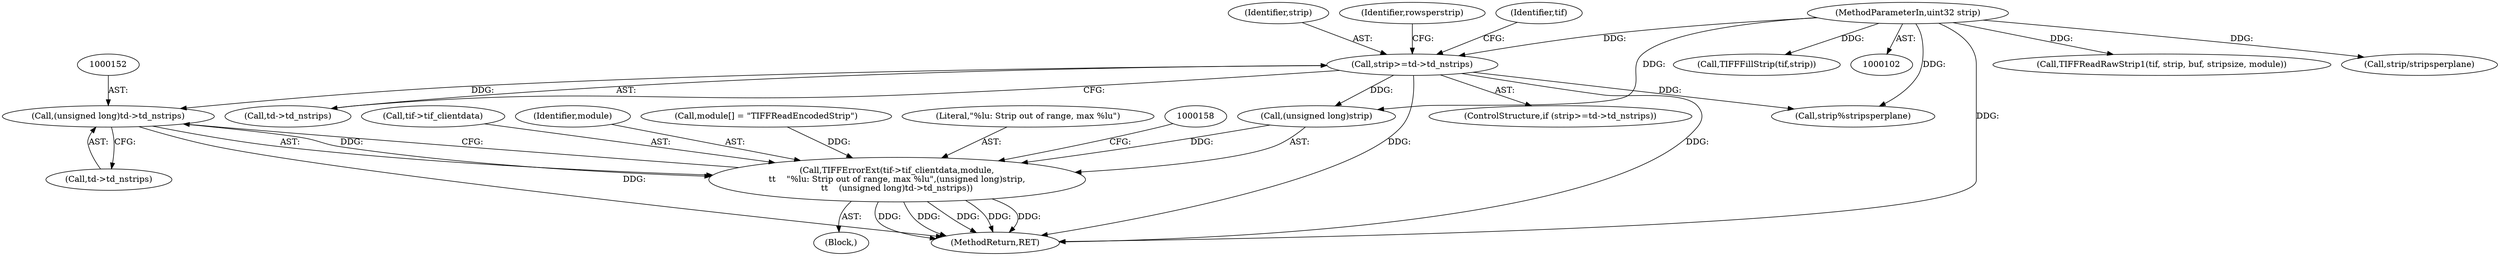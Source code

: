 digraph "0_libtiff_438274f938e046d33cb0e1230b41da32ffe223e1@pointer" {
"1000151" [label="(Call,(unsigned long)td->td_nstrips)"];
"1000136" [label="(Call,strip>=td->td_nstrips)"];
"1000104" [label="(MethodParameterIn,uint32 strip)"];
"1000142" [label="(Call,TIFFErrorExt(tif->tif_clientdata,module,\n\t\t    \"%lu: Strip out of range, max %lu\",(unsigned long)strip,\n\t\t    (unsigned long)td->td_nstrips))"];
"1000153" [label="(Call,td->td_nstrips)"];
"1000143" [label="(Call,tif->tif_clientdata)"];
"1000146" [label="(Identifier,module)"];
"1000148" [label="(Call,(unsigned long)strip)"];
"1000104" [label="(MethodParameterIn,uint32 strip)"];
"1000262" [label="(Call,TIFFReadRawStrip1(tif, strip, buf, stripsize, module))"];
"1000197" [label="(Call,strip/stripsperplane)"];
"1000151" [label="(Call,(unsigned long)td->td_nstrips)"];
"1000142" [label="(Call,TIFFErrorExt(tif->tif_clientdata,module,\n\t\t    \"%lu: Strip out of range, max %lu\",(unsigned long)strip,\n\t\t    (unsigned long)td->td_nstrips))"];
"1000190" [label="(Call,strip%stripsperplane)"];
"1000135" [label="(ControlStructure,if (strip>=td->td_nstrips))"];
"1000136" [label="(Call,strip>=td->td_nstrips)"];
"1000137" [label="(Identifier,strip)"];
"1000314" [label="(Call,TIFFFillStrip(tif,strip))"];
"1000341" [label="(MethodReturn,RET)"];
"1000141" [label="(Block,)"];
"1000162" [label="(Identifier,rowsperstrip)"];
"1000109" [label="(Call,module[] = \"TIFFReadEncodedStrip\")"];
"1000138" [label="(Call,td->td_nstrips)"];
"1000147" [label="(Literal,\"%lu: Strip out of range, max %lu\")"];
"1000144" [label="(Identifier,tif)"];
"1000151" -> "1000142"  [label="AST: "];
"1000151" -> "1000153"  [label="CFG: "];
"1000152" -> "1000151"  [label="AST: "];
"1000153" -> "1000151"  [label="AST: "];
"1000142" -> "1000151"  [label="CFG: "];
"1000151" -> "1000341"  [label="DDG: "];
"1000151" -> "1000142"  [label="DDG: "];
"1000136" -> "1000151"  [label="DDG: "];
"1000136" -> "1000135"  [label="AST: "];
"1000136" -> "1000138"  [label="CFG: "];
"1000137" -> "1000136"  [label="AST: "];
"1000138" -> "1000136"  [label="AST: "];
"1000144" -> "1000136"  [label="CFG: "];
"1000162" -> "1000136"  [label="CFG: "];
"1000136" -> "1000341"  [label="DDG: "];
"1000136" -> "1000341"  [label="DDG: "];
"1000104" -> "1000136"  [label="DDG: "];
"1000136" -> "1000148"  [label="DDG: "];
"1000136" -> "1000190"  [label="DDG: "];
"1000104" -> "1000102"  [label="AST: "];
"1000104" -> "1000341"  [label="DDG: "];
"1000104" -> "1000148"  [label="DDG: "];
"1000104" -> "1000190"  [label="DDG: "];
"1000104" -> "1000197"  [label="DDG: "];
"1000104" -> "1000262"  [label="DDG: "];
"1000104" -> "1000314"  [label="DDG: "];
"1000142" -> "1000141"  [label="AST: "];
"1000143" -> "1000142"  [label="AST: "];
"1000146" -> "1000142"  [label="AST: "];
"1000147" -> "1000142"  [label="AST: "];
"1000148" -> "1000142"  [label="AST: "];
"1000158" -> "1000142"  [label="CFG: "];
"1000142" -> "1000341"  [label="DDG: "];
"1000142" -> "1000341"  [label="DDG: "];
"1000142" -> "1000341"  [label="DDG: "];
"1000142" -> "1000341"  [label="DDG: "];
"1000142" -> "1000341"  [label="DDG: "];
"1000109" -> "1000142"  [label="DDG: "];
"1000148" -> "1000142"  [label="DDG: "];
}
